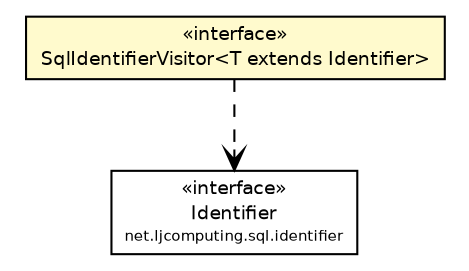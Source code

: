 #!/usr/local/bin/dot
#
# Class diagram 
# Generated by UMLGraph version R5_6 (http://www.umlgraph.org/)
#

digraph G {
	edge [fontname="Helvetica",fontsize=10,labelfontname="Helvetica",labelfontsize=10];
	node [fontname="Helvetica",fontsize=10,shape=plaintext];
	nodesep=0.25;
	ranksep=0.5;
	// net.ljcomputing.sql.visitor.SqlIdentifierVisitor<T extends net.ljcomputing.sql.identifier.Identifier>
	c1103 [label=<<table title="net.ljcomputing.sql.visitor.SqlIdentifierVisitor" border="0" cellborder="1" cellspacing="0" cellpadding="2" port="p" bgcolor="lemonChiffon" href="./SqlIdentifierVisitor.html">
		<tr><td><table border="0" cellspacing="0" cellpadding="1">
<tr><td align="center" balign="center"> &#171;interface&#187; </td></tr>
<tr><td align="center" balign="center"> SqlIdentifierVisitor&lt;T extends Identifier&gt; </td></tr>
		</table></td></tr>
		</table>>, URL="./SqlIdentifierVisitor.html", fontname="Helvetica", fontcolor="black", fontsize=9.0];
	// net.ljcomputing.sql.identifier.Identifier
	c1116 [label=<<table title="net.ljcomputing.sql.identifier.Identifier" border="0" cellborder="1" cellspacing="0" cellpadding="2" port="p" href="../identifier/Identifier.html">
		<tr><td><table border="0" cellspacing="0" cellpadding="1">
<tr><td align="center" balign="center"> &#171;interface&#187; </td></tr>
<tr><td align="center" balign="center"> Identifier </td></tr>
<tr><td align="center" balign="center"><font point-size="7.0"> net.ljcomputing.sql.identifier </font></td></tr>
		</table></td></tr>
		</table>>, URL="../identifier/Identifier.html", fontname="Helvetica", fontcolor="black", fontsize=9.0];
	// net.ljcomputing.sql.visitor.SqlIdentifierVisitor<T extends net.ljcomputing.sql.identifier.Identifier> DEPEND net.ljcomputing.sql.identifier.Identifier
	c1103:p -> c1116:p [taillabel="", label="", headlabel="", fontname="Helvetica", fontcolor="black", fontsize=10.0, color="black", arrowhead=open, style=dashed];
}

